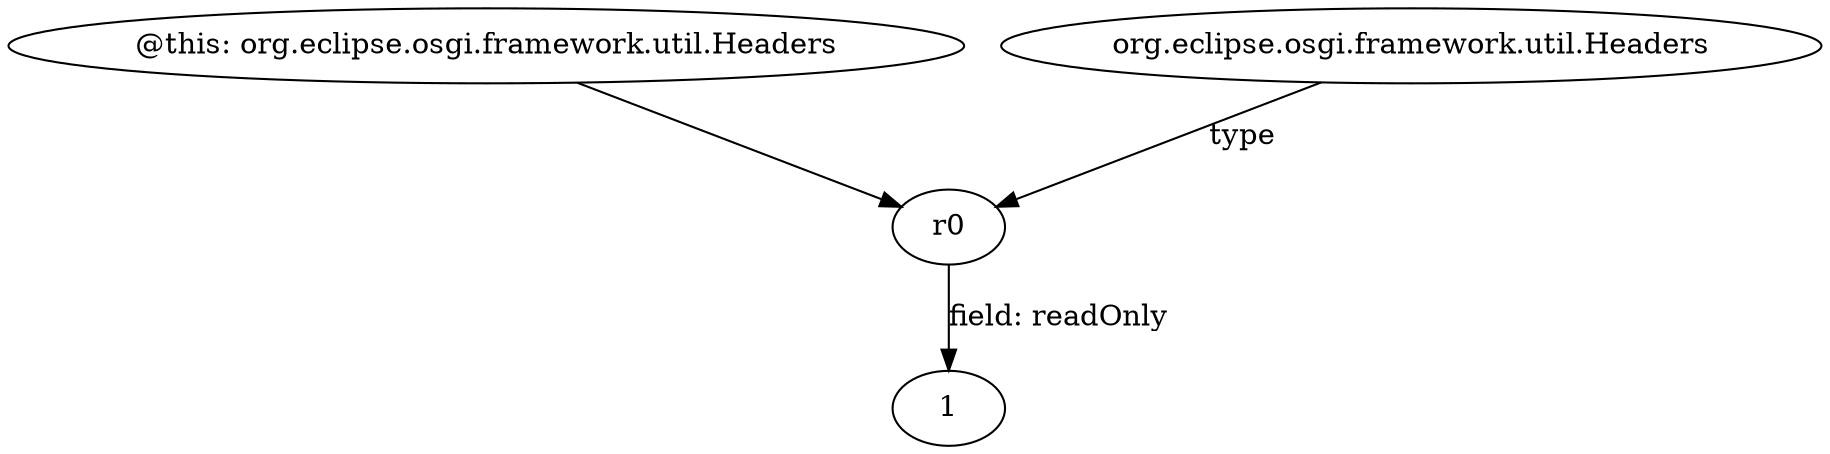 digraph g {
0[label="r0"]
1[label="1"]
0->1[label="field: readOnly"]
2[label="@this: org.eclipse.osgi.framework.util.Headers"]
2->0[label=""]
3[label="org.eclipse.osgi.framework.util.Headers"]
3->0[label="type"]
}